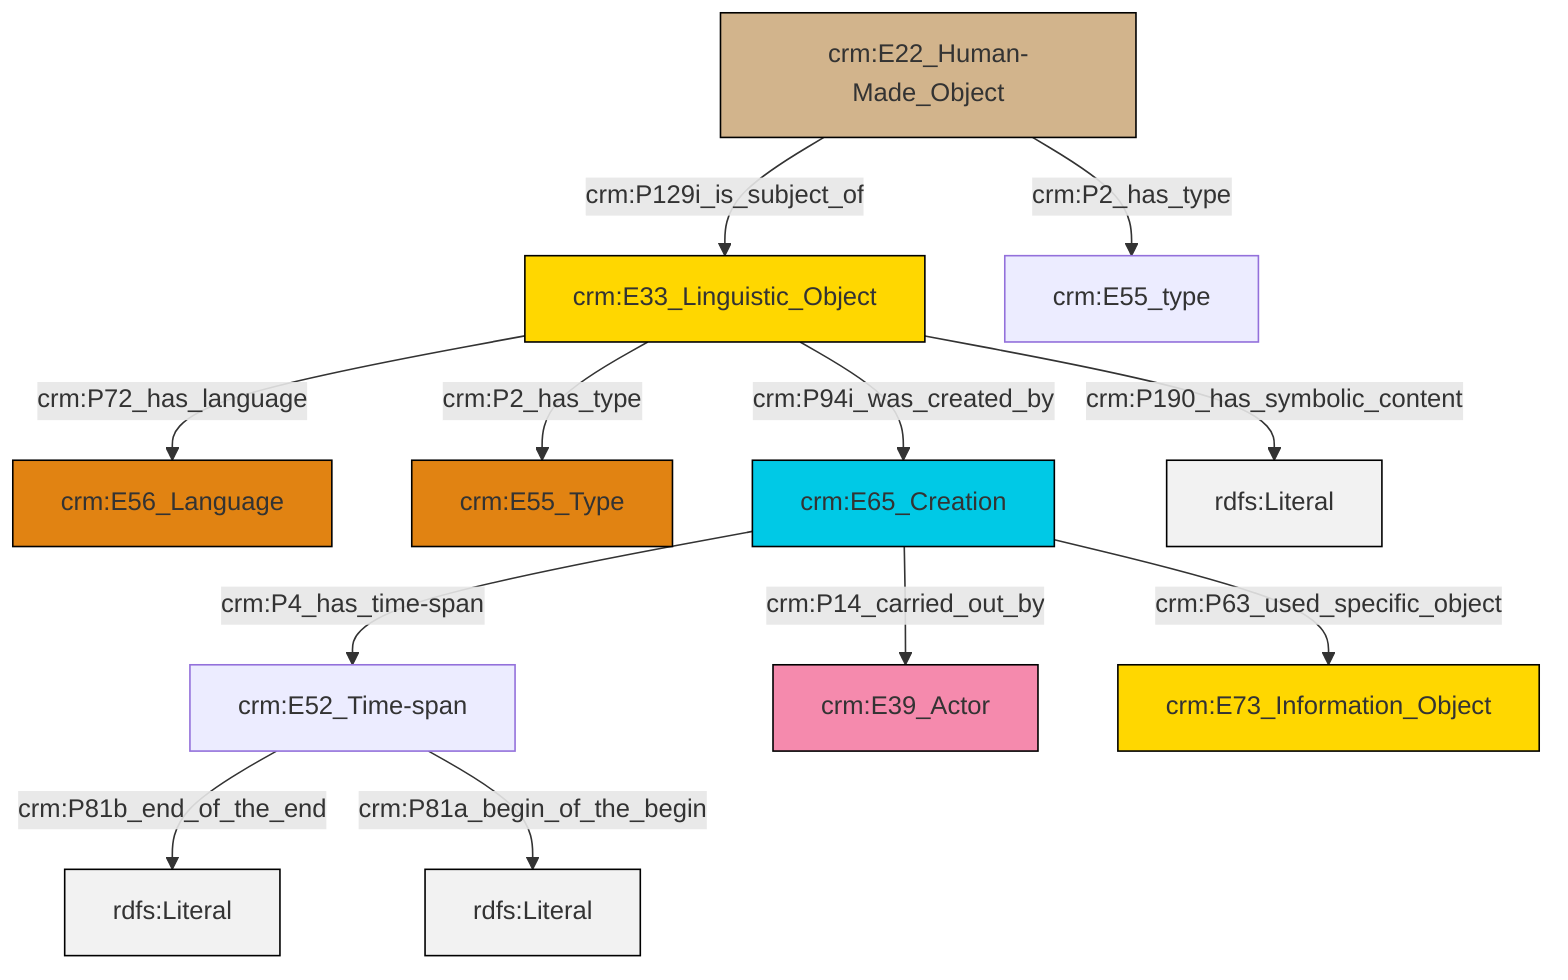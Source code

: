 graph TD
classDef Literal fill:#f2f2f2,stroke:#000000;
classDef CRM_Entity fill:#FFFFFF,stroke:#000000;
classDef Temporal_Entity fill:#00C9E6, stroke:#000000;
classDef Type fill:#E18312, stroke:#000000;
classDef Time-Span fill:#2C9C91, stroke:#000000;
classDef Appellation fill:#FFEB7F, stroke:#000000;
classDef Place fill:#008836, stroke:#000000;
classDef Persistent_Item fill:#B266B2, stroke:#000000;
classDef Conceptual_Object fill:#FFD700, stroke:#000000;
classDef Physical_Thing fill:#D2B48C, stroke:#000000;
classDef Actor fill:#f58aad, stroke:#000000;
classDef PC_Classes fill:#4ce600, stroke:#000000;
classDef Multi fill:#cccccc,stroke:#000000;

2["crm:E33_Linguistic_Object"]:::Conceptual_Object -->|crm:P2_has_type| 3["crm:E55_Type"]:::Type
4["crm:E52_Time-span"]:::Default -->|crm:P81b_end_of_the_end| 5[rdfs:Literal]:::Literal
2["crm:E33_Linguistic_Object"]:::Conceptual_Object -->|crm:P94i_was_created_by| 9["crm:E65_Creation"]:::Temporal_Entity
2["crm:E33_Linguistic_Object"]:::Conceptual_Object -->|crm:P190_has_symbolic_content| 10[rdfs:Literal]:::Literal
2["crm:E33_Linguistic_Object"]:::Conceptual_Object -->|crm:P72_has_language| 0["crm:E56_Language"]:::Type
4["crm:E52_Time-span"]:::Default -->|crm:P81a_begin_of_the_begin| 11[rdfs:Literal]:::Literal
9["crm:E65_Creation"]:::Temporal_Entity -->|crm:P63_used_specific_object| 14["crm:E73_Information_Object"]:::Conceptual_Object
17["crm:E22_Human-Made_Object"]:::Physical_Thing -->|crm:P129i_is_subject_of| 2["crm:E33_Linguistic_Object"]:::Conceptual_Object
9["crm:E65_Creation"]:::Temporal_Entity -->|crm:P4_has_time-span| 4["crm:E52_Time-span"]:::Default
17["crm:E22_Human-Made_Object"]:::Physical_Thing -->|crm:P2_has_type| 12["crm:E55_type"]:::Default
9["crm:E65_Creation"]:::Temporal_Entity -->|crm:P14_carried_out_by| 6["crm:E39_Actor"]:::Actor